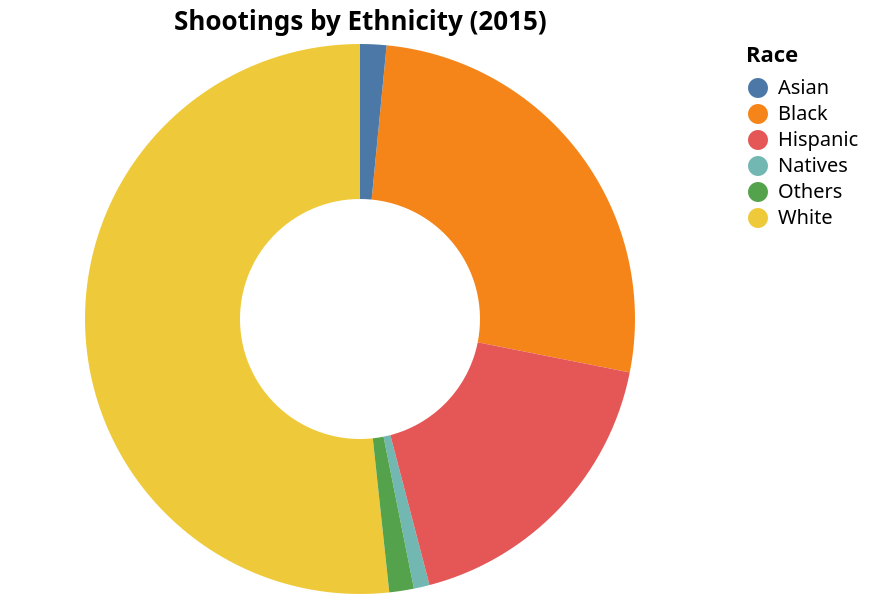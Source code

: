 {
    "$schema": "https://vega.github.io/schema/vega-lite/v5.json",
    "width": 350,
    "height": 275,
    "description": "A simple donut chart with embedded data.",
    "title": "Shootings by Ethnicity (2015)",
    "data": {
      "values": [
        {"category": "White", "value": 502},
        {"category": "Black", "value": 258},
        {"category": "Asian", "value": 15},
        {"category": "Natives", "value": 9},
        {"category": "Hispanic", "value": 173},
        {"category": "Others", "value": 14}
      ]
    },
    "mark": {"type": "arc", "innerRadius": 60, "tooltip": true},
    "encoding": {
      "theta": {"field": "value", "type": "quantitative", "stack": "normalize", "title": "Number of killings"},
      "color": {"field": "category", "type": "nominal", "title": "Race"}
    }
  }